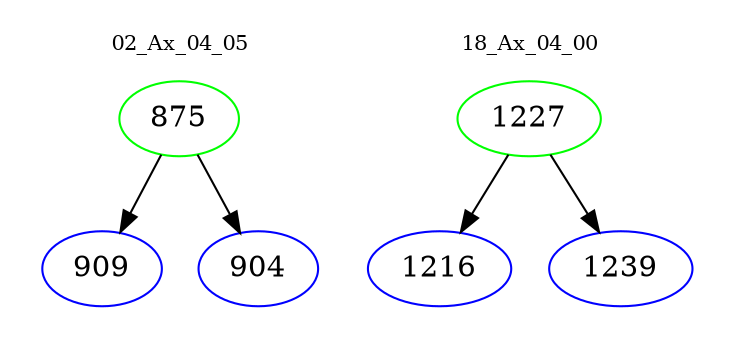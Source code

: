 digraph{
subgraph cluster_0 {
color = white
label = "02_Ax_04_05";
fontsize=10;
T0_875 [label="875", color="green"]
T0_875 -> T0_909 [color="black"]
T0_909 [label="909", color="blue"]
T0_875 -> T0_904 [color="black"]
T0_904 [label="904", color="blue"]
}
subgraph cluster_1 {
color = white
label = "18_Ax_04_00";
fontsize=10;
T1_1227 [label="1227", color="green"]
T1_1227 -> T1_1216 [color="black"]
T1_1216 [label="1216", color="blue"]
T1_1227 -> T1_1239 [color="black"]
T1_1239 [label="1239", color="blue"]
}
}
